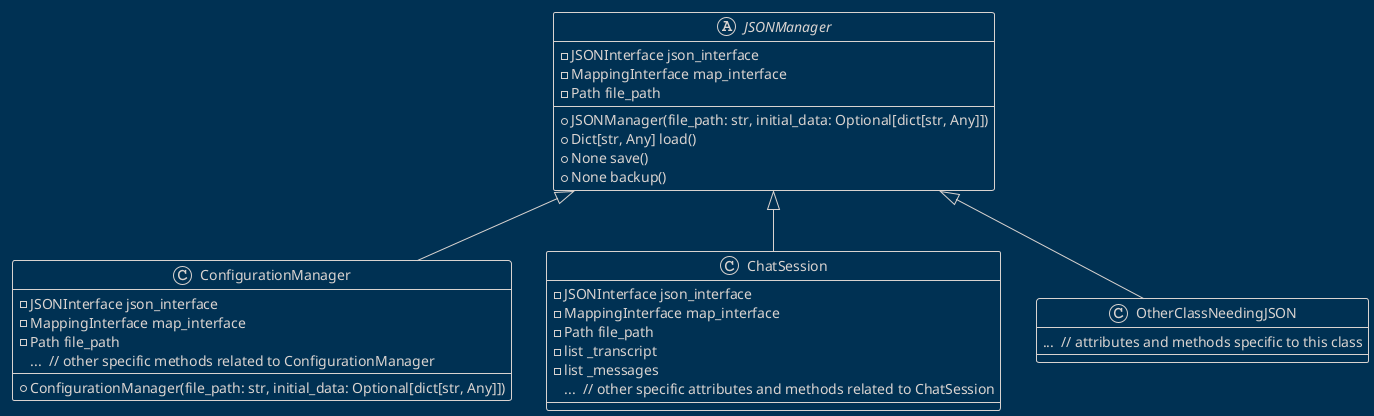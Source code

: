 @startuml JSONManager
!theme blueprint

abstract class JSONManager {
    - JSONInterface json_interface
    - MappingInterface map_interface
    - Path file_path
    + JSONManager(file_path: str, initial_data: Optional[dict[str, Any]])
    + Dict[str, Any] load()
    + None save()
    + None backup()
}

class ConfigurationManager extends JSONManager {
    - JSONInterface json_interface
    - MappingInterface map_interface
    - Path file_path
    + ConfigurationManager(file_path: str, initial_data: Optional[dict[str, Any]])
  ...  // other specific methods related to ConfigurationManager
}

class ChatSession extends JSONManager {
    - JSONInterface json_interface
    - MappingInterface map_interface
    - Path file_path
    - list _transcript
    - list _messages
    ...  // other specific attributes and methods related to ChatSession
}

class OtherClassNeedingJSON extends JSONManager {
    ...  // attributes and methods specific to this class
}
@enduml